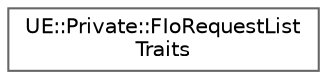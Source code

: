 digraph "Graphical Class Hierarchy"
{
 // INTERACTIVE_SVG=YES
 // LATEX_PDF_SIZE
  bgcolor="transparent";
  edge [fontname=Helvetica,fontsize=10,labelfontname=Helvetica,labelfontsize=10];
  node [fontname=Helvetica,fontsize=10,shape=box,height=0.2,width=0.4];
  rankdir="LR";
  Node0 [id="Node000000",label="UE::Private::FIoRequestList\lTraits",height=0.2,width=0.4,color="grey40", fillcolor="white", style="filled",URL="$d7/d98/structUE_1_1Private_1_1FIoRequestListTraits.html",tooltip=" "];
}
